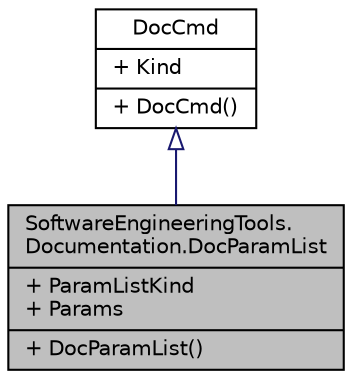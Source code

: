digraph "SoftwareEngineeringTools.Documentation.DocParamList"
{
  edge [fontname="Helvetica",fontsize="10",labelfontname="Helvetica",labelfontsize="10"];
  node [fontname="Helvetica",fontsize="10",shape=record];
  Node1 [label="{SoftwareEngineeringTools.\lDocumentation.DocParamList\n|+ ParamListKind\l+ Params\l|+ DocParamList()\l}",height=0.2,width=0.4,color="black", fillcolor="grey75", style="filled" fontcolor="black"];
  Node2 -> Node1 [dir="back",color="midnightblue",fontsize="10",style="solid",arrowtail="onormal",fontname="Helvetica"];
  Node2 [label="{DocCmd\n|+ Kind\l|+ DocCmd()\l}",height=0.2,width=0.4,color="black", fillcolor="white", style="filled",URL="$class_software_engineering_tools_1_1_documentation_1_1_doc_cmd.html"];
}
